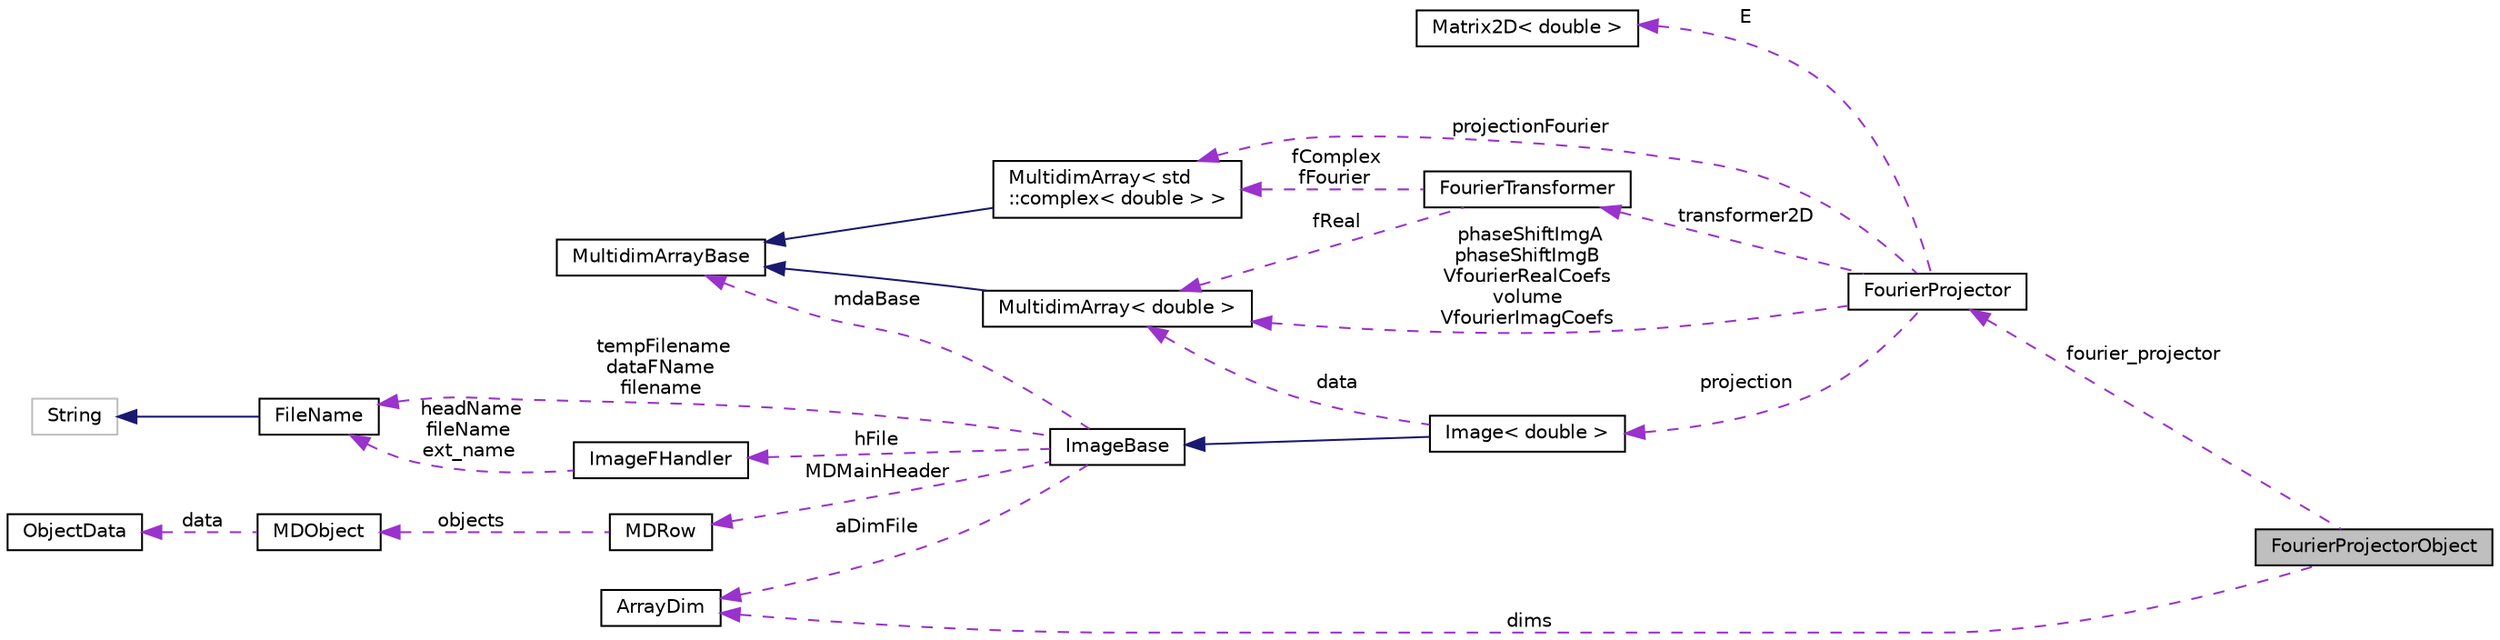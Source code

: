 digraph "FourierProjectorObject"
{
  edge [fontname="Helvetica",fontsize="10",labelfontname="Helvetica",labelfontsize="10"];
  node [fontname="Helvetica",fontsize="10",shape=record];
  rankdir="LR";
  Node1 [label="FourierProjectorObject",height=0.2,width=0.4,color="black", fillcolor="grey75", style="filled", fontcolor="black"];
  Node2 -> Node1 [dir="back",color="darkorchid3",fontsize="10",style="dashed",label=" fourier_projector" ,fontname="Helvetica"];
  Node2 [label="FourierProjector",height=0.2,width=0.4,color="black", fillcolor="white", style="filled",URL="$classFourierProjector.html"];
  Node3 -> Node2 [dir="back",color="darkorchid3",fontsize="10",style="dashed",label=" transformer2D" ,fontname="Helvetica"];
  Node3 [label="FourierTransformer",height=0.2,width=0.4,color="black", fillcolor="white", style="filled",URL="$classFourierTransformer.html"];
  Node4 -> Node3 [dir="back",color="darkorchid3",fontsize="10",style="dashed",label=" fReal" ,fontname="Helvetica"];
  Node4 [label="MultidimArray\< double \>",height=0.2,width=0.4,color="black", fillcolor="white", style="filled",URL="$classMultidimArray.html"];
  Node5 -> Node4 [dir="back",color="midnightblue",fontsize="10",style="solid",fontname="Helvetica"];
  Node5 [label="MultidimArrayBase",height=0.2,width=0.4,color="black", fillcolor="white", style="filled",URL="$classMultidimArrayBase.html"];
  Node6 -> Node3 [dir="back",color="darkorchid3",fontsize="10",style="dashed",label=" fComplex\nfFourier" ,fontname="Helvetica"];
  Node6 [label="MultidimArray\< std\l::complex\< double \> \>",height=0.2,width=0.4,color="black", fillcolor="white", style="filled",URL="$classMultidimArray.html"];
  Node5 -> Node6 [dir="back",color="midnightblue",fontsize="10",style="solid",fontname="Helvetica"];
  Node7 -> Node2 [dir="back",color="darkorchid3",fontsize="10",style="dashed",label=" E" ,fontname="Helvetica"];
  Node7 [label="Matrix2D\< double \>",height=0.2,width=0.4,color="black", fillcolor="white", style="filled",URL="$classMatrix2D.html"];
  Node8 -> Node2 [dir="back",color="darkorchid3",fontsize="10",style="dashed",label=" projection" ,fontname="Helvetica"];
  Node8 [label="Image\< double \>",height=0.2,width=0.4,color="black", fillcolor="white", style="filled",URL="$classImage.html"];
  Node9 -> Node8 [dir="back",color="midnightblue",fontsize="10",style="solid",fontname="Helvetica"];
  Node9 [label="ImageBase",height=0.2,width=0.4,color="black", fillcolor="white", style="filled",URL="$classImageBase.html",tooltip="Image base class. "];
  Node5 -> Node9 [dir="back",color="darkorchid3",fontsize="10",style="dashed",label=" mdaBase" ,fontname="Helvetica"];
  Node10 -> Node9 [dir="back",color="darkorchid3",fontsize="10",style="dashed",label=" hFile" ,fontname="Helvetica"];
  Node10 [label="ImageFHandler",height=0.2,width=0.4,color="black", fillcolor="white", style="filled",URL="$structImageFHandler.html"];
  Node11 -> Node10 [dir="back",color="darkorchid3",fontsize="10",style="dashed",label=" headName\nfileName\next_name" ,fontname="Helvetica"];
  Node11 [label="FileName",height=0.2,width=0.4,color="black", fillcolor="white", style="filled",URL="$classFileName.html"];
  Node12 -> Node11 [dir="back",color="midnightblue",fontsize="10",style="solid",fontname="Helvetica"];
  Node12 [label="String",height=0.2,width=0.4,color="grey75", fillcolor="white", style="filled"];
  Node13 -> Node9 [dir="back",color="darkorchid3",fontsize="10",style="dashed",label=" MDMainHeader" ,fontname="Helvetica"];
  Node13 [label="MDRow",height=0.2,width=0.4,color="black", fillcolor="white", style="filled",URL="$classMDRow.html"];
  Node14 -> Node13 [dir="back",color="darkorchid3",fontsize="10",style="dashed",label=" objects" ,fontname="Helvetica"];
  Node14 [label="MDObject",height=0.2,width=0.4,color="black", fillcolor="white", style="filled",URL="$classMDObject.html"];
  Node15 -> Node14 [dir="back",color="darkorchid3",fontsize="10",style="dashed",label=" data" ,fontname="Helvetica"];
  Node15 [label="ObjectData",height=0.2,width=0.4,color="black", fillcolor="white", style="filled",URL="$unionObjectData.html"];
  Node16 -> Node9 [dir="back",color="darkorchid3",fontsize="10",style="dashed",label=" aDimFile" ,fontname="Helvetica"];
  Node16 [label="ArrayDim",height=0.2,width=0.4,color="black", fillcolor="white", style="filled",URL="$structArrayDim.html"];
  Node11 -> Node9 [dir="back",color="darkorchid3",fontsize="10",style="dashed",label=" tempFilename\ndataFName\nfilename" ,fontname="Helvetica"];
  Node4 -> Node8 [dir="back",color="darkorchid3",fontsize="10",style="dashed",label=" data" ,fontname="Helvetica"];
  Node4 -> Node2 [dir="back",color="darkorchid3",fontsize="10",style="dashed",label=" phaseShiftImgA\nphaseShiftImgB\nVfourierRealCoefs\nvolume\nVfourierImagCoefs" ,fontname="Helvetica"];
  Node6 -> Node2 [dir="back",color="darkorchid3",fontsize="10",style="dashed",label=" projectionFourier" ,fontname="Helvetica"];
  Node16 -> Node1 [dir="back",color="darkorchid3",fontsize="10",style="dashed",label=" dims" ,fontname="Helvetica"];
}
